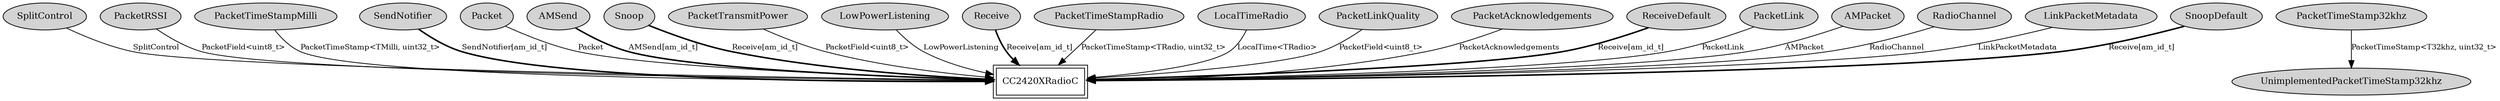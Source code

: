 digraph "tos.chips.cc2420x.CC2420XActiveMessageC" {
  n0x40996840 [shape=ellipse, style=filled, label="SplitControl", fontsize=12];
  "CC2420XRadioC" [fontsize=12, shape=box,peripheries=2, URL="../chtml/tos.chips.cc2420x.CC2420XRadioC.html"];
  n0x409bb138 [shape=ellipse, style=filled, label="PacketRSSI", fontsize=12];
  "CC2420XRadioC" [fontsize=12, shape=box,peripheries=2, URL="../chtml/tos.chips.cc2420x.CC2420XRadioC.html"];
  n0x409b8ca0 [shape=ellipse, style=filled, label="PacketTimeStampMilli", fontsize=12];
  "CC2420XRadioC" [fontsize=12, shape=box,peripheries=2, URL="../chtml/tos.chips.cc2420x.CC2420XRadioC.html"];
  n0x409af908 [shape=ellipse, style=filled, label="SendNotifier", fontsize=12];
  "CC2420XRadioC" [fontsize=12, shape=box,peripheries=2, URL="../chtml/tos.chips.cc2420x.CC2420XRadioC.html"];
  n0x409b1a58 [shape=ellipse, style=filled, label="Packet", fontsize=12];
  "CC2420XRadioC" [fontsize=12, shape=box,peripheries=2, URL="../chtml/tos.chips.cc2420x.CC2420XRadioC.html"];
  n0x40993158 [shape=ellipse, style=filled, label="AMSend", fontsize=12];
  "CC2420XRadioC" [fontsize=12, shape=box,peripheries=2, URL="../chtml/tos.chips.cc2420x.CC2420XRadioC.html"];
  n0x409921f8 [shape=ellipse, style=filled, label="Snoop", fontsize=12];
  "CC2420XRadioC" [fontsize=12, shape=box,peripheries=2, URL="../chtml/tos.chips.cc2420x.CC2420XRadioC.html"];
  n0x409a6da8 [shape=ellipse, style=filled, label="PacketTransmitPower", fontsize=12];
  "CC2420XRadioC" [fontsize=12, shape=box,peripheries=2, URL="../chtml/tos.chips.cc2420x.CC2420XRadioC.html"];
  n0x409ae010 [shape=ellipse, style=filled, label="LowPowerListening", fontsize=12];
  "CC2420XRadioC" [fontsize=12, shape=box,peripheries=2, URL="../chtml/tos.chips.cc2420x.CC2420XRadioC.html"];
  n0x409b3670 [shape=ellipse, style=filled, label="PacketTimeStamp32khz", fontsize=12];
  n0x409d2180 [shape=ellipse, style=filled, label="UnimplementedPacketTimeStamp32khz", fontsize=12];
  n0x40993b18 [shape=ellipse, style=filled, label="Receive", fontsize=12];
  "CC2420XRadioC" [fontsize=12, shape=box,peripheries=2, URL="../chtml/tos.chips.cc2420x.CC2420XRadioC.html"];
  n0x409b92e8 [shape=ellipse, style=filled, label="PacketTimeStampRadio", fontsize=12];
  "CC2420XRadioC" [fontsize=12, shape=box,peripheries=2, URL="../chtml/tos.chips.cc2420x.CC2420XRadioC.html"];
  n0x409b5720 [shape=ellipse, style=filled, label="LocalTimeRadio", fontsize=12];
  "CC2420XRadioC" [fontsize=12, shape=box,peripheries=2, URL="../chtml/tos.chips.cc2420x.CC2420XRadioC.html"];
  n0x409bd9c8 [shape=ellipse, style=filled, label="PacketLinkQuality", fontsize=12];
  "CC2420XRadioC" [fontsize=12, shape=box,peripheries=2, URL="../chtml/tos.chips.cc2420x.CC2420XRadioC.html"];
  n0x409a8308 [shape=ellipse, style=filled, label="PacketAcknowledgements", fontsize=12];
  "CC2420XRadioC" [fontsize=12, shape=box,peripheries=2, URL="../chtml/tos.chips.cc2420x.CC2420XRadioC.html"];
  n0x409b1020 [shape=ellipse, style=filled, label="ReceiveDefault", fontsize=12];
  "CC2420XRadioC" [fontsize=12, shape=box,peripheries=2, URL="../chtml/tos.chips.cc2420x.CC2420XRadioC.html"];
  n0x409c2918 [shape=ellipse, style=filled, label="PacketLink", fontsize=12];
  "CC2420XRadioC" [fontsize=12, shape=box,peripheries=2, URL="../chtml/tos.chips.cc2420x.CC2420XRadioC.html"];
  n0x409b01a8 [shape=ellipse, style=filled, label="AMPacket", fontsize=12];
  "CC2420XRadioC" [fontsize=12, shape=box,peripheries=2, URL="../chtml/tos.chips.cc2420x.CC2420XRadioC.html"];
  n0x409c0300 [shape=ellipse, style=filled, label="RadioChannel", fontsize=12];
  "CC2420XRadioC" [fontsize=12, shape=box,peripheries=2, URL="../chtml/tos.chips.cc2420x.CC2420XRadioC.html"];
  n0x409b5228 [shape=ellipse, style=filled, label="LinkPacketMetadata", fontsize=12];
  "CC2420XRadioC" [fontsize=12, shape=box,peripheries=2, URL="../chtml/tos.chips.cc2420x.CC2420XRadioC.html"];
  n0x409b1700 [shape=ellipse, style=filled, label="SnoopDefault", fontsize=12];
  "CC2420XRadioC" [fontsize=12, shape=box,peripheries=2, URL="../chtml/tos.chips.cc2420x.CC2420XRadioC.html"];
  "n0x40996840" -> "CC2420XRadioC" [label="SplitControl", URL="../ihtml/tos.interfaces.SplitControl.html", fontsize=10];
  "n0x409bb138" -> "CC2420XRadioC" [label="PacketField<uint8_t>", URL="../ihtml/tos.lib.rfxlink.util.PacketField.html", fontsize=10];
  "n0x409b8ca0" -> "CC2420XRadioC" [label="PacketTimeStamp<TMilli, uint32_t>", URL="../ihtml/tos.interfaces.PacketTimeStamp.html", fontsize=10];
  "n0x409af908" -> "CC2420XRadioC" [label="SendNotifier[am_id_t]", style=bold, URL="../ihtml/tos.interfaces.SendNotifier.html", fontsize=10];
  "n0x409b1a58" -> "CC2420XRadioC" [label="Packet", URL="../ihtml/tos.interfaces.Packet.html", fontsize=10];
  "n0x40993158" -> "CC2420XRadioC" [label="AMSend[am_id_t]", style=bold, URL="../ihtml/tos.interfaces.AMSend.html", fontsize=10];
  "n0x409921f8" -> "CC2420XRadioC" [label="Receive[am_id_t]", style=bold, URL="../ihtml/tos.interfaces.Receive.html", fontsize=10];
  "n0x409a6da8" -> "CC2420XRadioC" [label="PacketField<uint8_t>", URL="../ihtml/tos.lib.rfxlink.util.PacketField.html", fontsize=10];
  "n0x409ae010" -> "CC2420XRadioC" [label="LowPowerListening", URL="../ihtml/tos.interfaces.LowPowerListening.html", fontsize=10];
  "n0x409b3670" -> "n0x409d2180" [label="PacketTimeStamp<T32khz, uint32_t>", URL="../ihtml/tos.interfaces.PacketTimeStamp.html", fontsize=10];
  "n0x40993b18" -> "CC2420XRadioC" [label="Receive[am_id_t]", style=bold, URL="../ihtml/tos.interfaces.Receive.html", fontsize=10];
  "n0x409b92e8" -> "CC2420XRadioC" [label="PacketTimeStamp<TRadio, uint32_t>", URL="../ihtml/tos.interfaces.PacketTimeStamp.html", fontsize=10];
  "n0x409b5720" -> "CC2420XRadioC" [label="LocalTime<TRadio>", URL="../ihtml/tos.lib.timer.LocalTime.html", fontsize=10];
  "n0x409bd9c8" -> "CC2420XRadioC" [label="PacketField<uint8_t>", URL="../ihtml/tos.lib.rfxlink.util.PacketField.html", fontsize=10];
  "n0x409a8308" -> "CC2420XRadioC" [label="PacketAcknowledgements", URL="../ihtml/tos.interfaces.PacketAcknowledgements.html", fontsize=10];
  "n0x409b1020" -> "CC2420XRadioC" [label="Receive[am_id_t]", style=bold, URL="../ihtml/tos.interfaces.Receive.html", fontsize=10];
  "n0x409c2918" -> "CC2420XRadioC" [label="PacketLink", URL="../ihtml/tos.interfaces.PacketLink.html", fontsize=10];
  "n0x409b01a8" -> "CC2420XRadioC" [label="AMPacket", URL="../ihtml/tos.interfaces.AMPacket.html", fontsize=10];
  "n0x409c0300" -> "CC2420XRadioC" [label="RadioChannel", URL="../ihtml/tos.lib.rfxlink.util.RadioChannel.html", fontsize=10];
  "n0x409b5228" -> "CC2420XRadioC" [label="LinkPacketMetadata", URL="../ihtml/tos.interfaces.LinkPacketMetadata.html", fontsize=10];
  "n0x409b1700" -> "CC2420XRadioC" [label="Receive[am_id_t]", style=bold, URL="../ihtml/tos.interfaces.Receive.html", fontsize=10];
}
